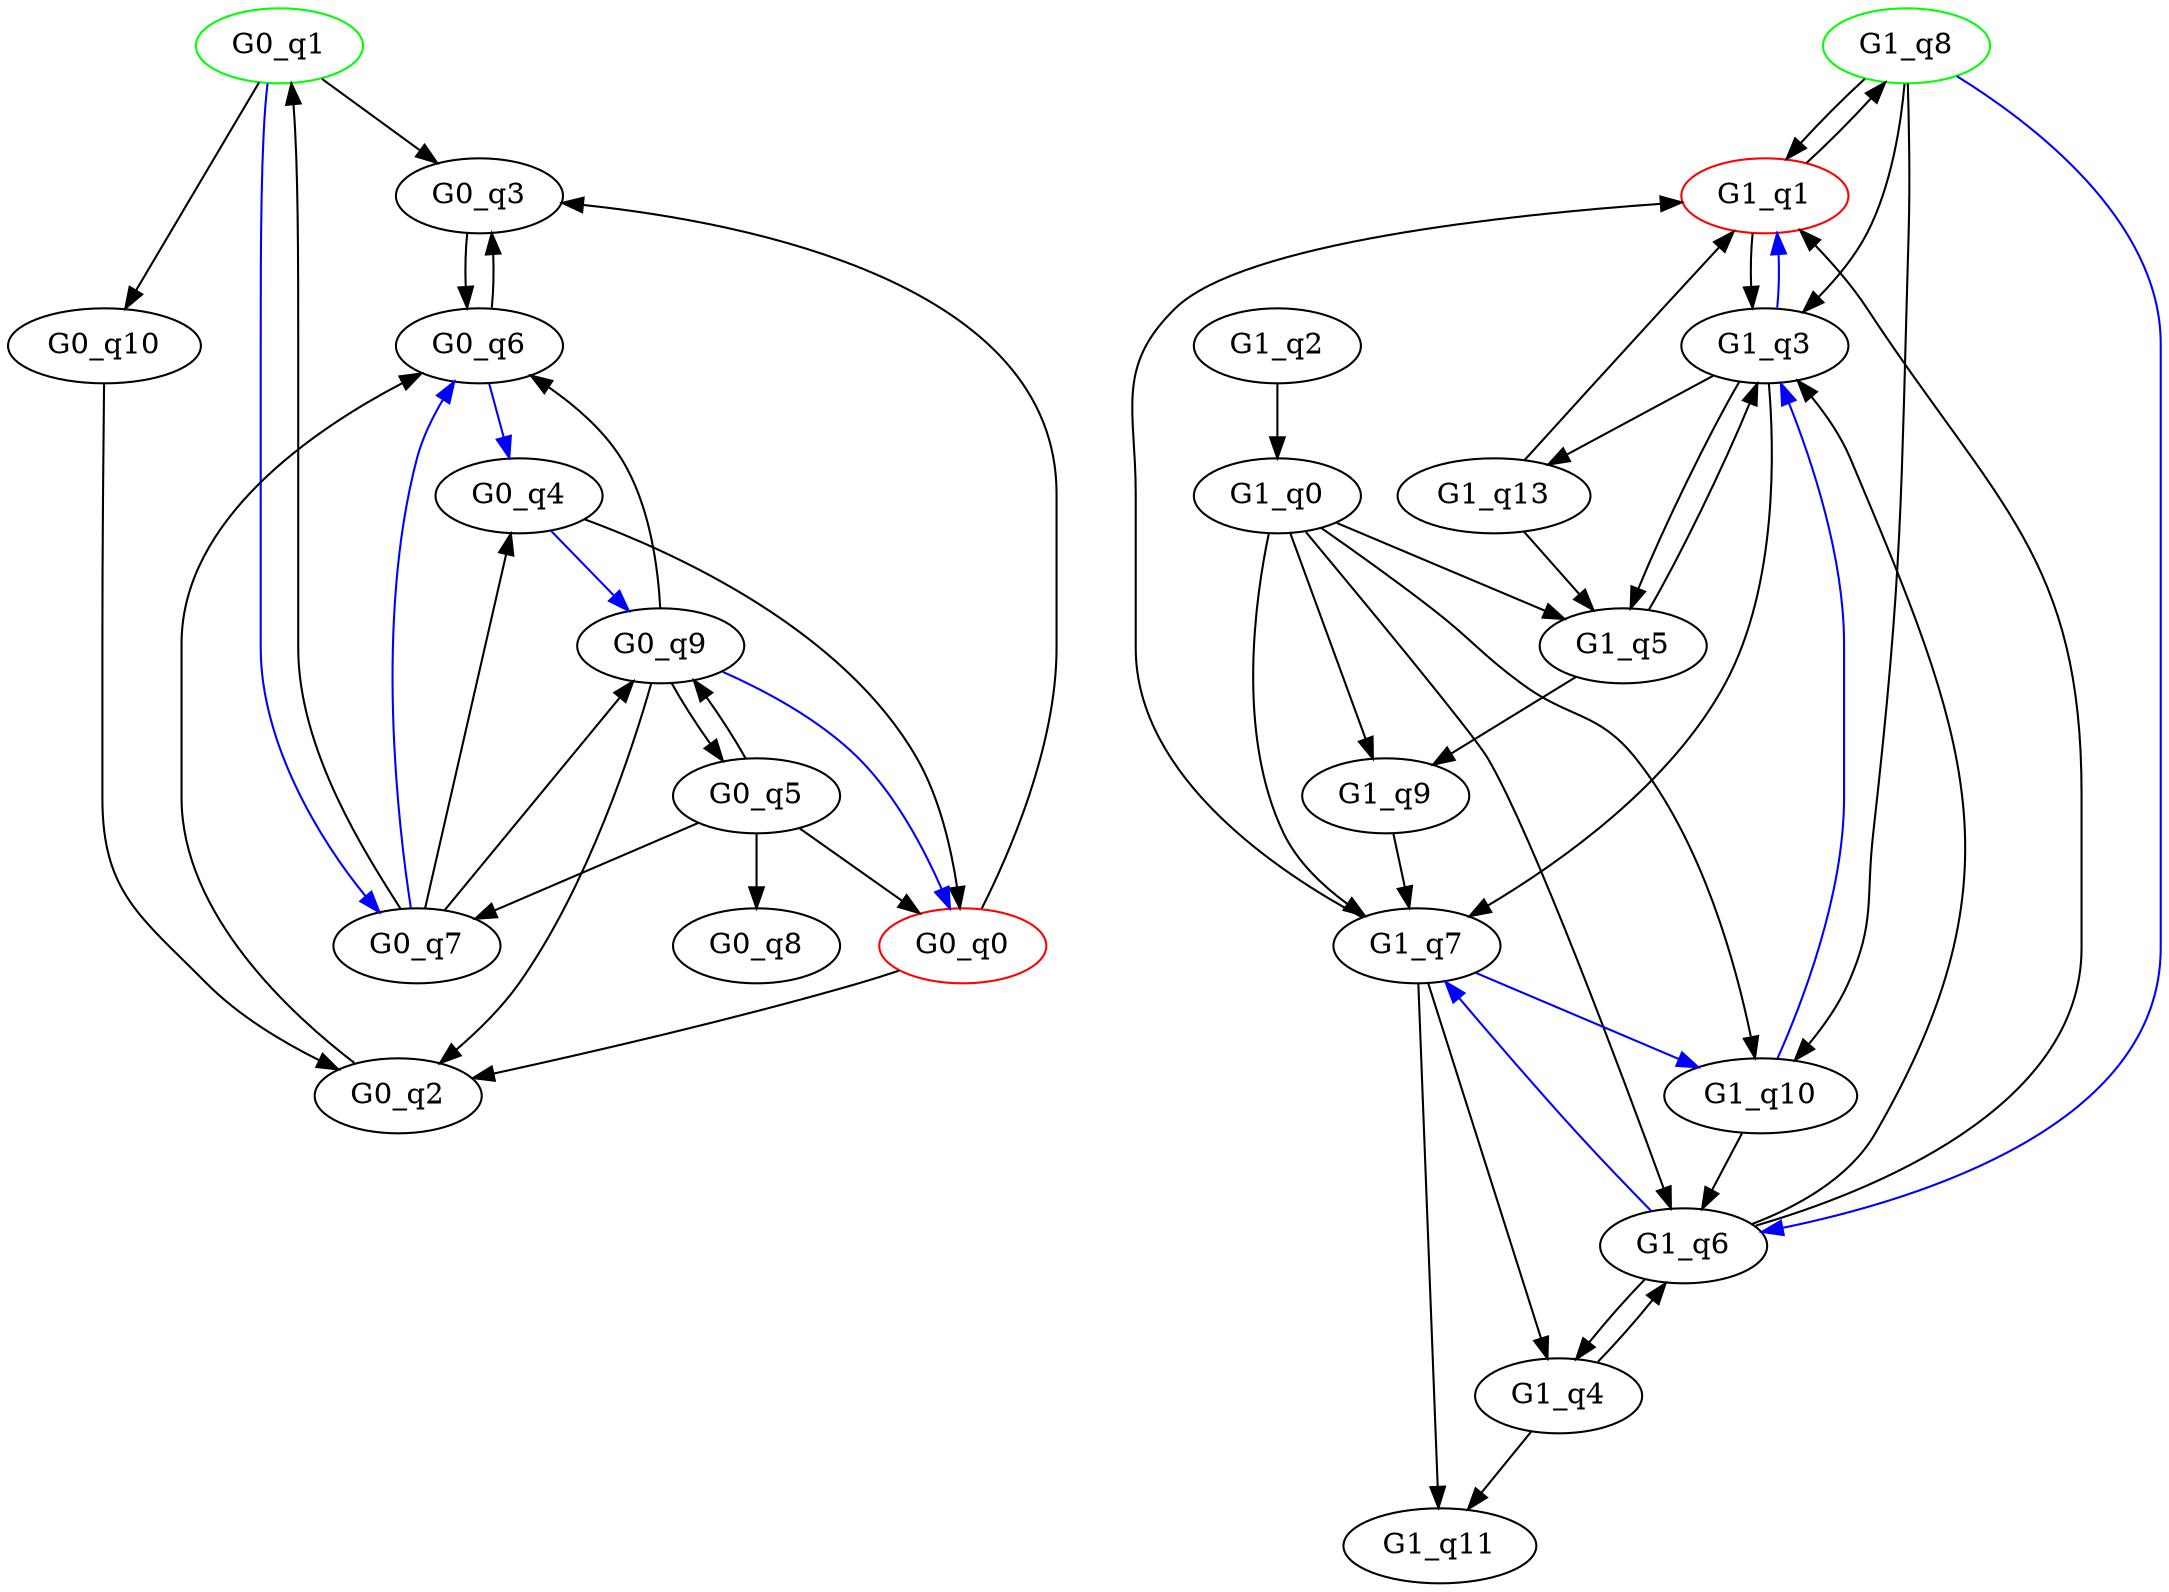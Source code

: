 digraph G{
	subgraph 0{
		G0_q1 [initial=1,color=green];
		G0_q1->G0_q3;
		G0_q1->G0_q10;
		G0_q0 [final=1,color=red];
		G0_q0->G0_q2;
		G0_q0->G0_q3;
		G0_q2;
		G0_q2->G0_q6;
		G0_q3;
		G0_q3->G0_q6;
		G0_q7;
		G0_q7->G0_q1;
		G0_q7->G0_q4;
		G0_q7->G0_q9;
		G0_q10;
		G0_q10->G0_q2;
		G0_q6;
		G0_q6->G0_q3;
		G0_q4;
		G0_q4->G0_q0;
		G0_q5;
		G0_q5->G0_q0;
		G0_q5->G0_q7;
		G0_q5->G0_q8;
		G0_q5->G0_q9;
		G0_q8;
		G0_q9;
		G0_q9->G0_q2;
		G0_q9->G0_q6;
		G0_q9->G0_q5;
		G0_q1->G0_q7->G0_q6->G0_q4->G0_q9->G0_q0 [color=blue];
		label = "Graphe 0";
	}
	subgraph 1{
		G1_q8 [initial=1,color=green];
		G1_q8->G1_q1;
		G1_q8->G1_q10;
		G1_q8->G1_q3;
		G1_q1 [final=1,color=red];
		G1_q1->G1_q8;
		G1_q1->G1_q3;
		G1_q0;
		G1_q0->G1_q5;
		G1_q0->G1_q6;
		G1_q0->G1_q7;
		G1_q0->G1_q9;
		G1_q0->G1_q10;
		G1_q5;
		G1_q5->G1_q9;
		G1_q5->G1_q3;
		G1_q6;
		G1_q6->G1_q1;
		G1_q6->G1_q3;
		G1_q6->G1_q4;
		G1_q7;
		G1_q7->G1_q1;
		G1_q7->G1_q4;
		G1_q7->G1_q11;
		G1_q9;
		G1_q9->G1_q7;
		G1_q10;
		G1_q10->G1_q6;
		G1_q3;
		G1_q3->G1_q5;
		G1_q3->G1_q7;
		G1_q3->G1_q13;
		G1_q2;
		G1_q2->G1_q0;
		G1_q13;
		G1_q13->G1_q1;
		G1_q13->G1_q5;
		G1_q4;
		G1_q4->G1_q6;
		G1_q4->G1_q11;
		G1_q11;
		G1_q8->G1_q6->G1_q7->G1_q10->G1_q3->G1_q1 [color=blue];
		label = "Graphe 1";
	}
}
